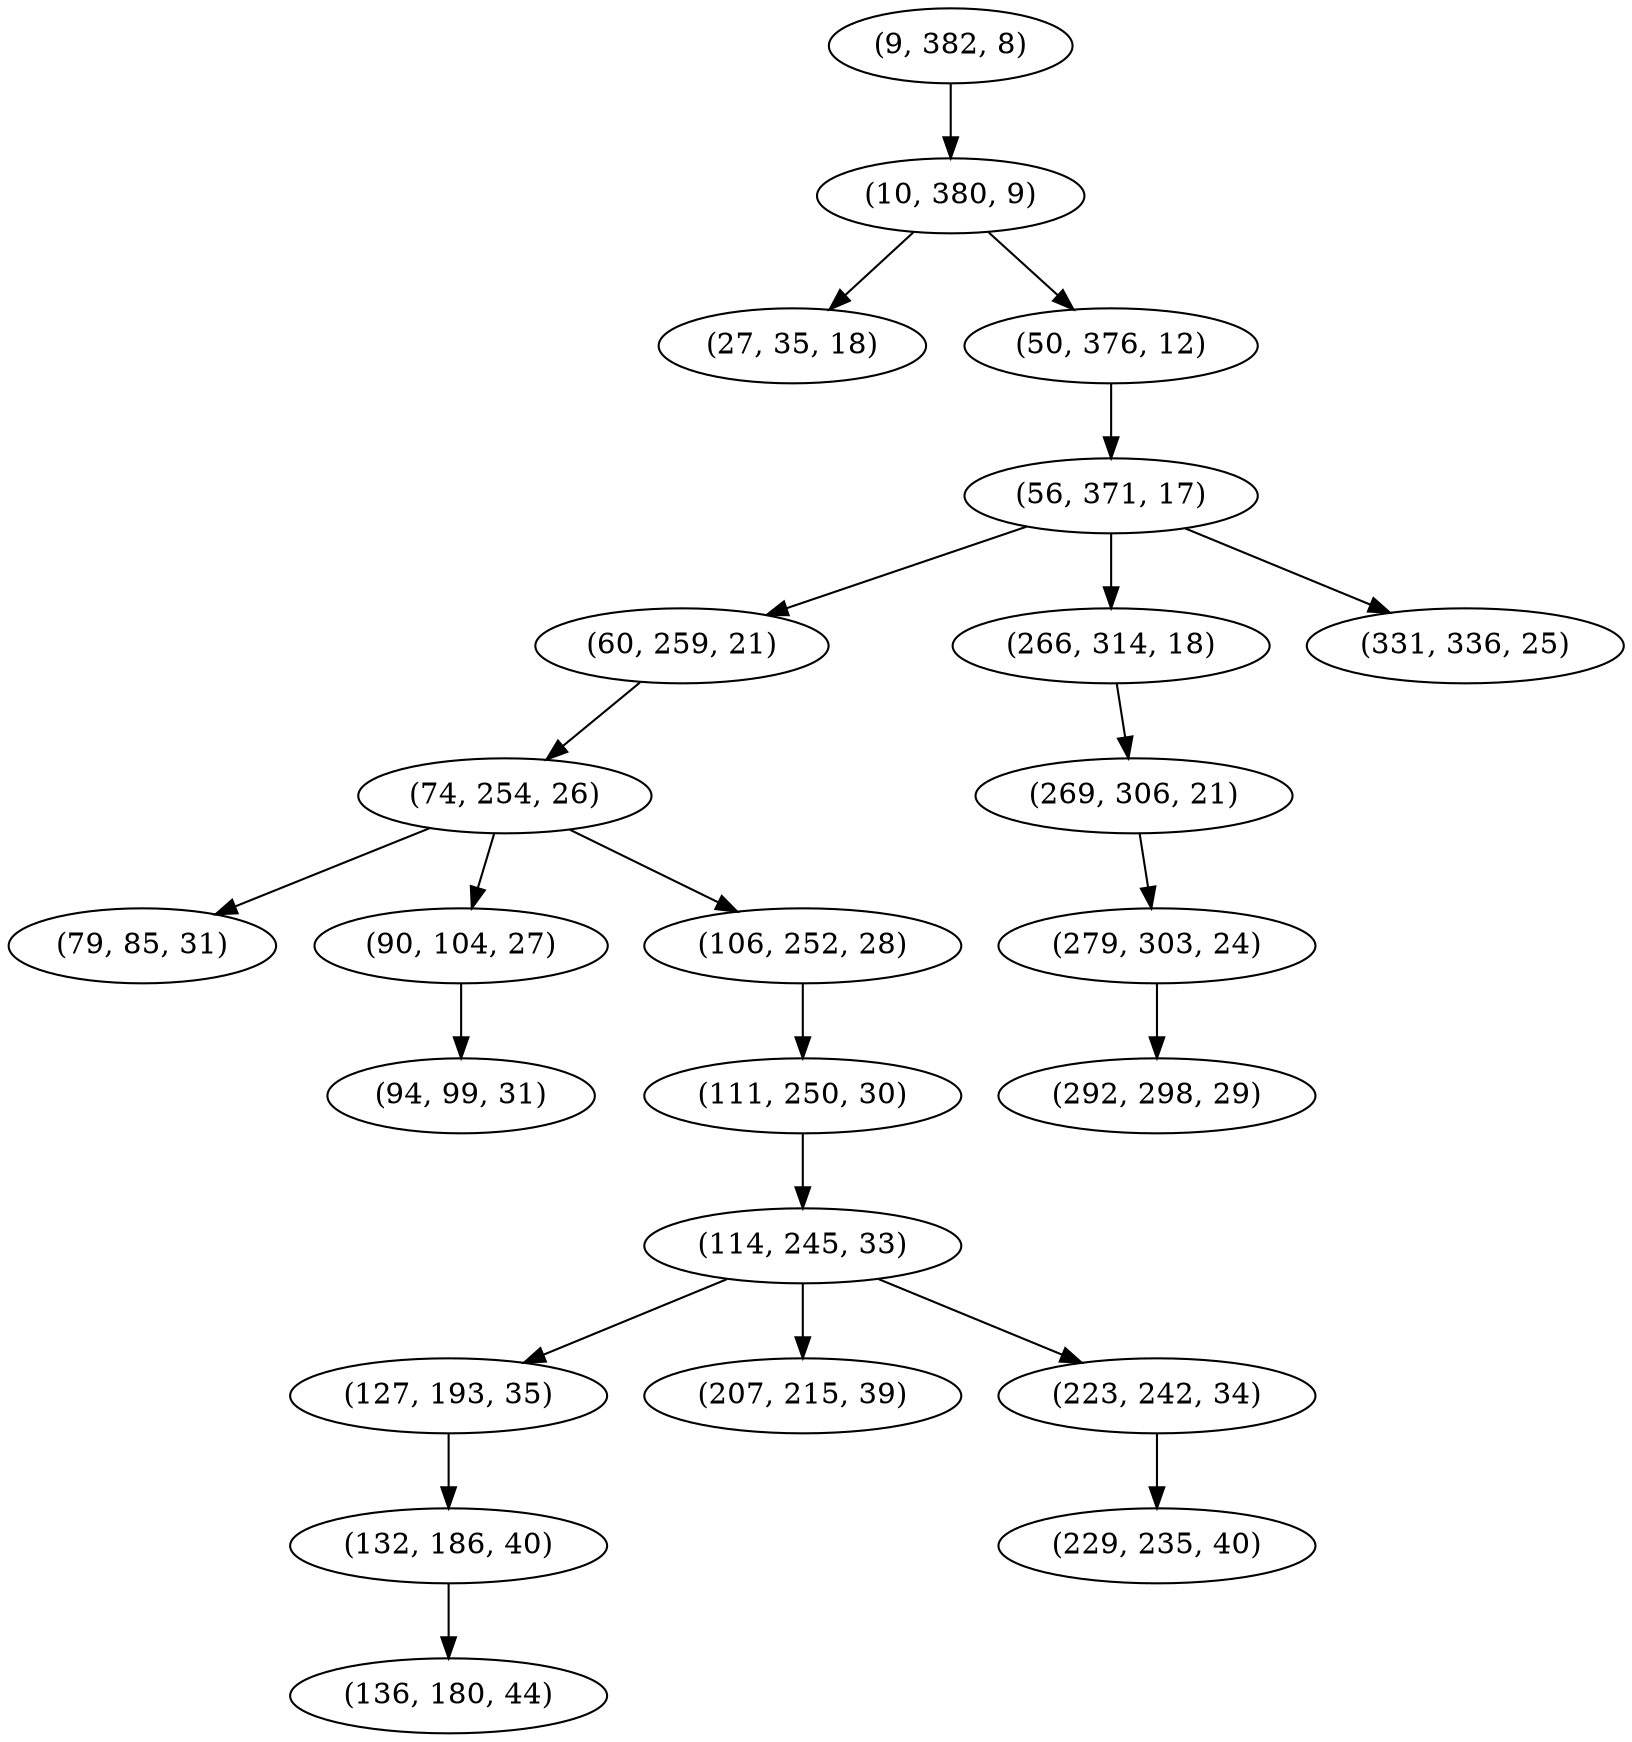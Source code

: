 digraph tree {
    "(9, 382, 8)";
    "(10, 380, 9)";
    "(27, 35, 18)";
    "(50, 376, 12)";
    "(56, 371, 17)";
    "(60, 259, 21)";
    "(74, 254, 26)";
    "(79, 85, 31)";
    "(90, 104, 27)";
    "(94, 99, 31)";
    "(106, 252, 28)";
    "(111, 250, 30)";
    "(114, 245, 33)";
    "(127, 193, 35)";
    "(132, 186, 40)";
    "(136, 180, 44)";
    "(207, 215, 39)";
    "(223, 242, 34)";
    "(229, 235, 40)";
    "(266, 314, 18)";
    "(269, 306, 21)";
    "(279, 303, 24)";
    "(292, 298, 29)";
    "(331, 336, 25)";
    "(9, 382, 8)" -> "(10, 380, 9)";
    "(10, 380, 9)" -> "(27, 35, 18)";
    "(10, 380, 9)" -> "(50, 376, 12)";
    "(50, 376, 12)" -> "(56, 371, 17)";
    "(56, 371, 17)" -> "(60, 259, 21)";
    "(56, 371, 17)" -> "(266, 314, 18)";
    "(56, 371, 17)" -> "(331, 336, 25)";
    "(60, 259, 21)" -> "(74, 254, 26)";
    "(74, 254, 26)" -> "(79, 85, 31)";
    "(74, 254, 26)" -> "(90, 104, 27)";
    "(74, 254, 26)" -> "(106, 252, 28)";
    "(90, 104, 27)" -> "(94, 99, 31)";
    "(106, 252, 28)" -> "(111, 250, 30)";
    "(111, 250, 30)" -> "(114, 245, 33)";
    "(114, 245, 33)" -> "(127, 193, 35)";
    "(114, 245, 33)" -> "(207, 215, 39)";
    "(114, 245, 33)" -> "(223, 242, 34)";
    "(127, 193, 35)" -> "(132, 186, 40)";
    "(132, 186, 40)" -> "(136, 180, 44)";
    "(223, 242, 34)" -> "(229, 235, 40)";
    "(266, 314, 18)" -> "(269, 306, 21)";
    "(269, 306, 21)" -> "(279, 303, 24)";
    "(279, 303, 24)" -> "(292, 298, 29)";
}
